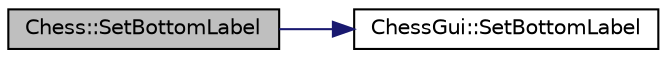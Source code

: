 digraph G
{
  bgcolor="transparent";
  edge [fontname="Helvetica",fontsize="10",labelfontname="Helvetica",labelfontsize="10"];
  node [fontname="Helvetica",fontsize="10",shape=record];
  rankdir=LR;
  Node1 [label="Chess::SetBottomLabel",height=0.2,width=0.4,color="black", fillcolor="grey75", style="filled" fontcolor="black"];
  Node1 -> Node2 [color="midnightblue",fontsize="10",style="solid",fontname="Helvetica"];
  Node2 [label="ChessGui::SetBottomLabel",height=0.2,width=0.4,color="black",URL="$d5/d7d/group__chessguiconv.html#ga6589d3cc53d47646591cdcc796154c5b",tooltip="Place text in area below the chess board."];
}
